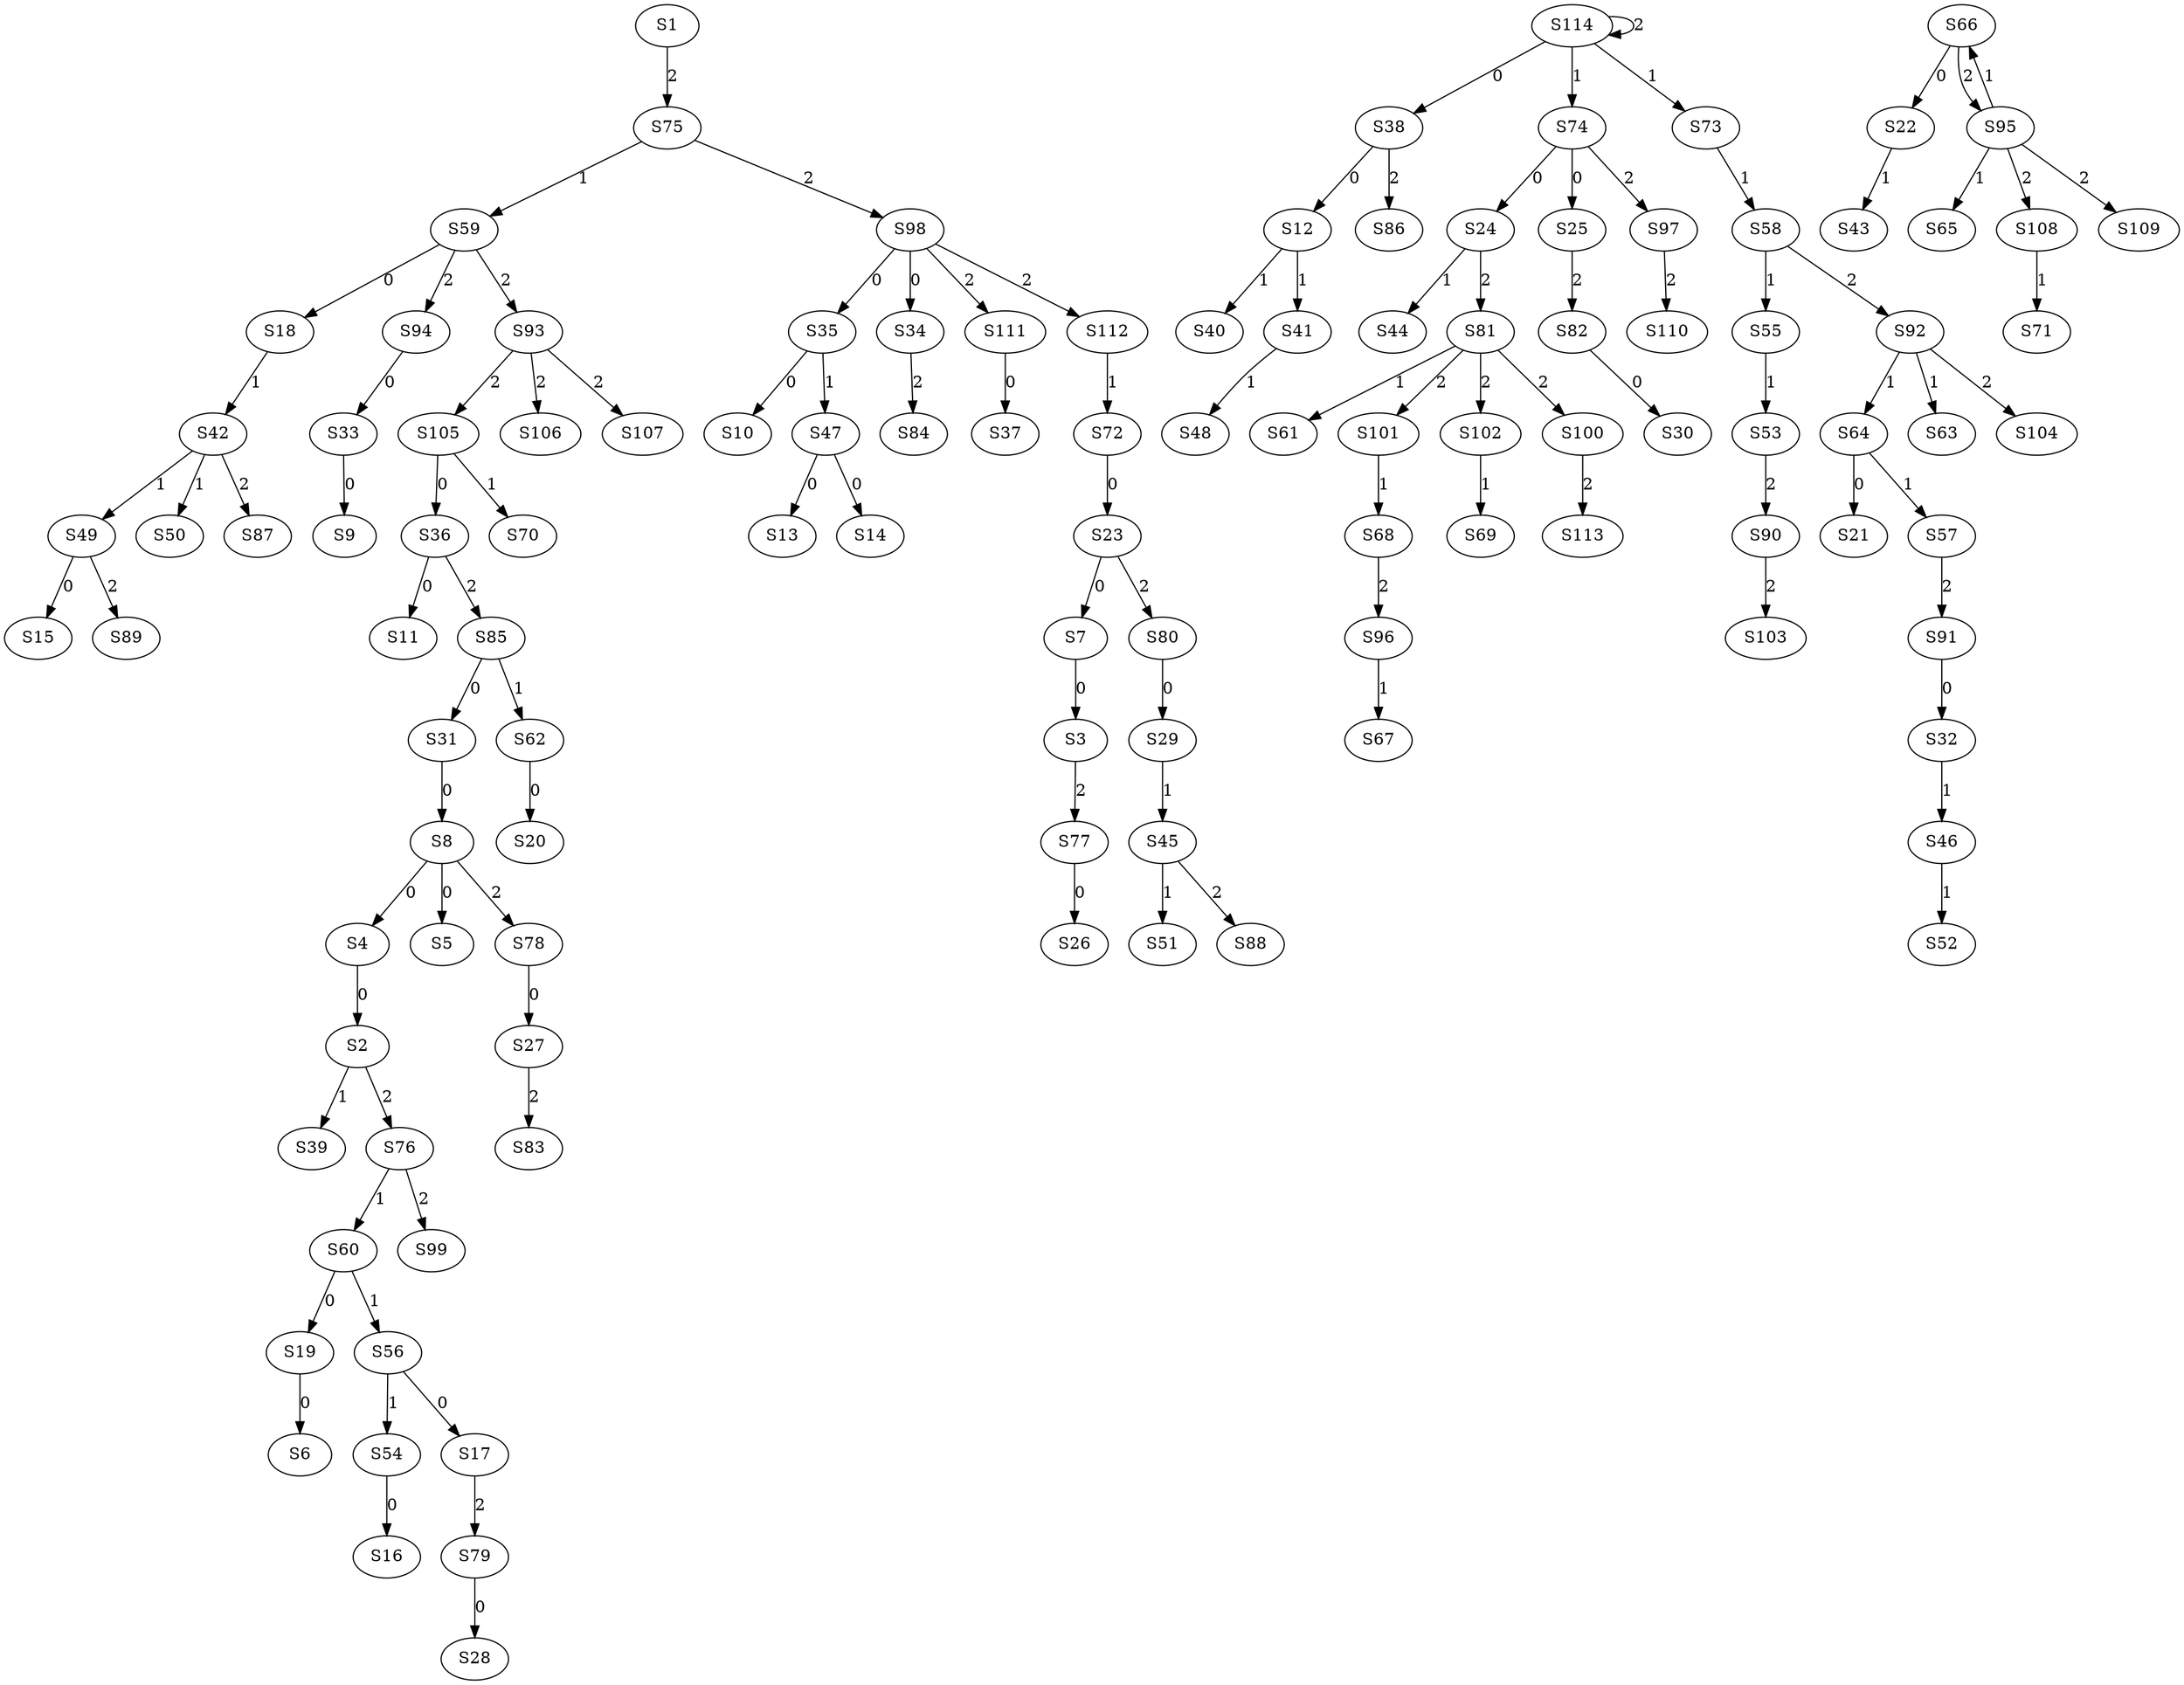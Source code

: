 strict digraph {
	S4 -> S2 [ label = 0 ];
	S7 -> S3 [ label = 0 ];
	S8 -> S4 [ label = 0 ];
	S8 -> S5 [ label = 0 ];
	S19 -> S6 [ label = 0 ];
	S23 -> S7 [ label = 0 ];
	S31 -> S8 [ label = 0 ];
	S33 -> S9 [ label = 0 ];
	S35 -> S10 [ label = 0 ];
	S36 -> S11 [ label = 0 ];
	S38 -> S12 [ label = 0 ];
	S47 -> S13 [ label = 0 ];
	S47 -> S14 [ label = 0 ];
	S49 -> S15 [ label = 0 ];
	S54 -> S16 [ label = 0 ];
	S56 -> S17 [ label = 0 ];
	S59 -> S18 [ label = 0 ];
	S60 -> S19 [ label = 0 ];
	S62 -> S20 [ label = 0 ];
	S64 -> S21 [ label = 0 ];
	S66 -> S22 [ label = 0 ];
	S72 -> S23 [ label = 0 ];
	S74 -> S24 [ label = 0 ];
	S74 -> S25 [ label = 0 ];
	S77 -> S26 [ label = 0 ];
	S78 -> S27 [ label = 0 ];
	S79 -> S28 [ label = 0 ];
	S80 -> S29 [ label = 0 ];
	S82 -> S30 [ label = 0 ];
	S85 -> S31 [ label = 0 ];
	S91 -> S32 [ label = 0 ];
	S94 -> S33 [ label = 0 ];
	S98 -> S34 [ label = 0 ];
	S98 -> S35 [ label = 0 ];
	S105 -> S36 [ label = 0 ];
	S111 -> S37 [ label = 0 ];
	S114 -> S38 [ label = 0 ];
	S2 -> S39 [ label = 1 ];
	S12 -> S40 [ label = 1 ];
	S12 -> S41 [ label = 1 ];
	S18 -> S42 [ label = 1 ];
	S22 -> S43 [ label = 1 ];
	S24 -> S44 [ label = 1 ];
	S29 -> S45 [ label = 1 ];
	S32 -> S46 [ label = 1 ];
	S35 -> S47 [ label = 1 ];
	S41 -> S48 [ label = 1 ];
	S42 -> S49 [ label = 1 ];
	S42 -> S50 [ label = 1 ];
	S45 -> S51 [ label = 1 ];
	S46 -> S52 [ label = 1 ];
	S55 -> S53 [ label = 1 ];
	S56 -> S54 [ label = 1 ];
	S58 -> S55 [ label = 1 ];
	S60 -> S56 [ label = 1 ];
	S64 -> S57 [ label = 1 ];
	S73 -> S58 [ label = 1 ];
	S75 -> S59 [ label = 1 ];
	S76 -> S60 [ label = 1 ];
	S81 -> S61 [ label = 1 ];
	S85 -> S62 [ label = 1 ];
	S92 -> S63 [ label = 1 ];
	S92 -> S64 [ label = 1 ];
	S95 -> S65 [ label = 1 ];
	S95 -> S66 [ label = 1 ];
	S96 -> S67 [ label = 1 ];
	S101 -> S68 [ label = 1 ];
	S102 -> S69 [ label = 1 ];
	S105 -> S70 [ label = 1 ];
	S108 -> S71 [ label = 1 ];
	S112 -> S72 [ label = 1 ];
	S114 -> S73 [ label = 1 ];
	S114 -> S74 [ label = 1 ];
	S1 -> S75 [ label = 2 ];
	S2 -> S76 [ label = 2 ];
	S3 -> S77 [ label = 2 ];
	S8 -> S78 [ label = 2 ];
	S17 -> S79 [ label = 2 ];
	S23 -> S80 [ label = 2 ];
	S24 -> S81 [ label = 2 ];
	S25 -> S82 [ label = 2 ];
	S27 -> S83 [ label = 2 ];
	S34 -> S84 [ label = 2 ];
	S36 -> S85 [ label = 2 ];
	S38 -> S86 [ label = 2 ];
	S42 -> S87 [ label = 2 ];
	S45 -> S88 [ label = 2 ];
	S49 -> S89 [ label = 2 ];
	S53 -> S90 [ label = 2 ];
	S57 -> S91 [ label = 2 ];
	S58 -> S92 [ label = 2 ];
	S59 -> S93 [ label = 2 ];
	S59 -> S94 [ label = 2 ];
	S66 -> S95 [ label = 2 ];
	S68 -> S96 [ label = 2 ];
	S74 -> S97 [ label = 2 ];
	S75 -> S98 [ label = 2 ];
	S76 -> S99 [ label = 2 ];
	S81 -> S100 [ label = 2 ];
	S81 -> S101 [ label = 2 ];
	S81 -> S102 [ label = 2 ];
	S90 -> S103 [ label = 2 ];
	S92 -> S104 [ label = 2 ];
	S93 -> S105 [ label = 2 ];
	S93 -> S106 [ label = 2 ];
	S93 -> S107 [ label = 2 ];
	S95 -> S108 [ label = 2 ];
	S95 -> S109 [ label = 2 ];
	S97 -> S110 [ label = 2 ];
	S98 -> S111 [ label = 2 ];
	S98 -> S112 [ label = 2 ];
	S100 -> S113 [ label = 2 ];
	S114 -> S114 [ label = 2 ];
}